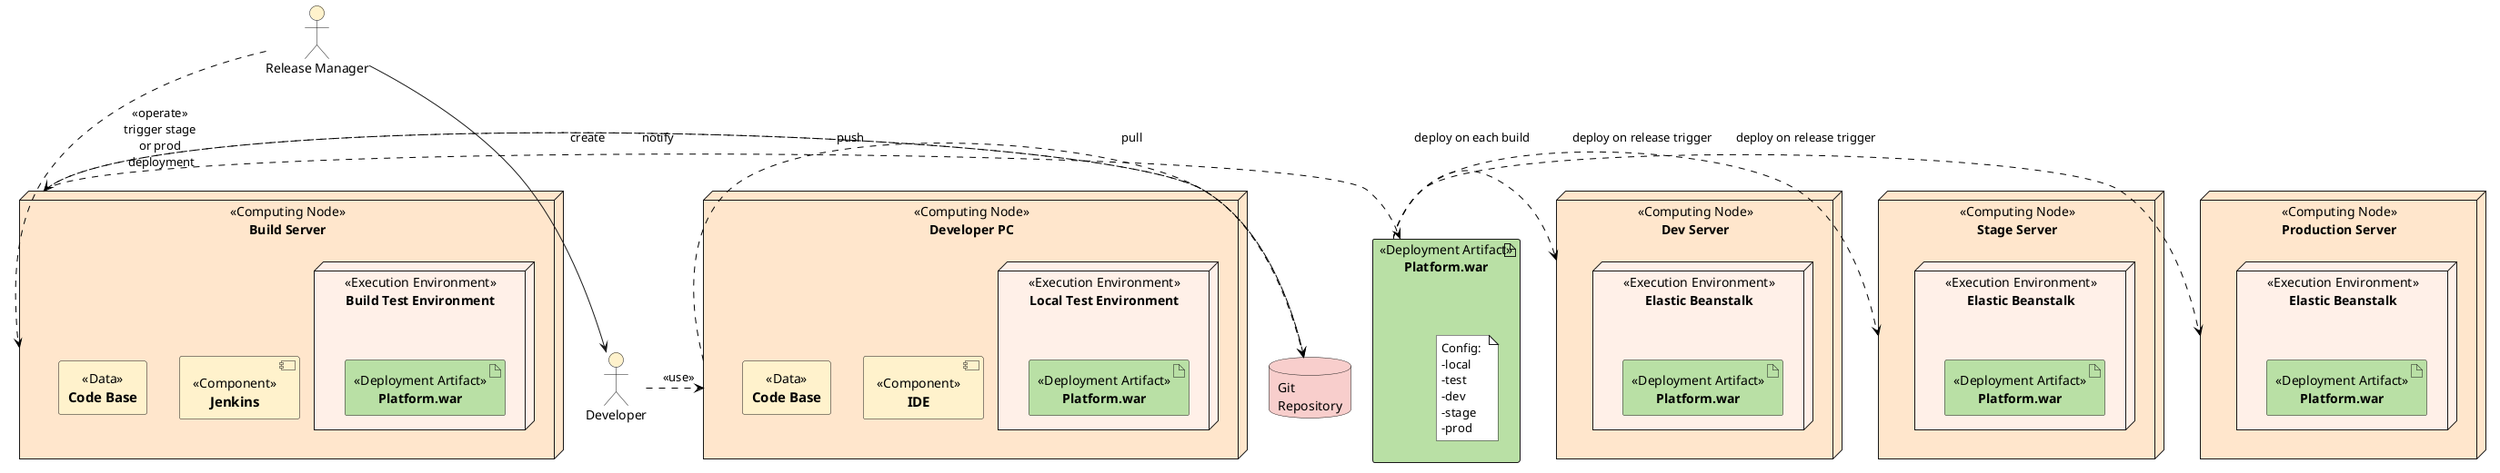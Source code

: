 @startuml DD_Activities@Devtime
'left to right direction

skinparam  {
    node {
        FontStyle normal
        BackgroundColor #ffe6cc
    }
    artifact {
        FontStyle normal
        BackgroundColor #b9e0a5
    }
    component {
        FontStyle normal
        BackgroundColor #fff2cc
    }
    rectangle {
        FontStyle normal
        BackgroundColor #fff2cc
    }
    database {
        BackgroundColor #f8cecc
    }
    'linetype ortho
}

:Release Manager: as rm #fff2cc
:Developer: as dev #fff2cc

node "**Developer PC**" <<Computing Node>> as a #ffe6cc{
    node "**Local Test Environment**" <<Execution Environment>> as b #fff0e8{
        artifact "**Platform.war**" <<Deployment Artifact>> as a1
    }
    [===IDE] <<Component>> as c
    rectangle "===Code Base" <<Data>> as d
}


node "**Build Server**" <<Computing Node>> as e #ffe6cc{
    node "**Build Test Environment**" <<Execution Environment>> as f #fff0e8{
        artifact "**Platform.war**" <<Deployment Artifact>> as a2
    }
    [===Jenkins] <<Component>> as g
    rectangle "===Code Base" <<Data>> as h
}


node "**Dev Server**" <<Computing Node>> as i #ffe6cc{
    node "**Elastic Beanstalk**" <<Execution Environment>> as j #fff0e8{
        artifact "**Platform.war**" <<Deployment Artifact>> as a3
    }
}

node "**Stage Server**" <<Computing Node>> as k #ffe6cc{
    node "**Elastic Beanstalk**" <<Execution Environment>> as l #fff0e8{
        artifact "**Platform.war**" <<Deployment Artifact>> as a4
    }
}

node "**Production Server**" <<Computing Node>> as m #ffe6cc{
    node "**Elastic Beanstalk**" <<Execution Environment>> as n #fff0e8{
        artifact "**Platform.war**" <<Deployment Artifact>> as a5
    }
}

artifact "**Platform.war**" <<Deployment Artifact>> as a6{
    note "Config: \n-local \n-test \n-dev \n-stage \n-prod" as n1 #ffffff
}

database "Git \nRepository" as git

rm --> dev

rm -> e #black;line.dashed;:<<operate>> \ntrigger stage \nor prod \ndeployment
dev -> a #black;line.dashed;:<<use>>
a -> git #black;line.dashed;:push
git -> e #black;line.dashed;:notify
e -> git #black;line.dashed;:pull
e -> a6 #black;line.dashed;:create
a6 -> i #black;line.dashed;:deploy on each build
a6 -> k #black;line.dashed;:deploy on release trigger
a6 -> m #black;line.dashed;:deploy on release trigger

'position
@enduml